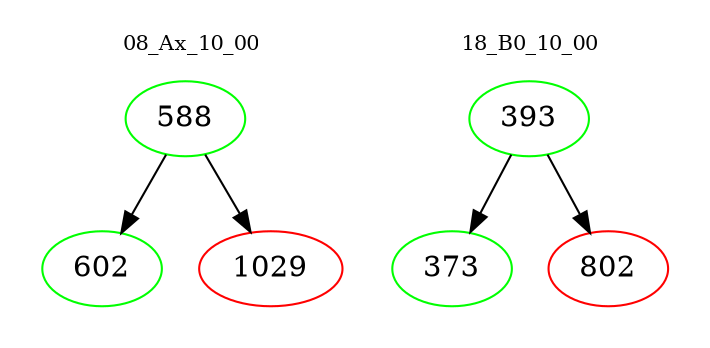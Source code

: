 digraph{
subgraph cluster_0 {
color = white
label = "08_Ax_10_00";
fontsize=10;
T0_588 [label="588", color="green"]
T0_588 -> T0_602 [color="black"]
T0_602 [label="602", color="green"]
T0_588 -> T0_1029 [color="black"]
T0_1029 [label="1029", color="red"]
}
subgraph cluster_1 {
color = white
label = "18_B0_10_00";
fontsize=10;
T1_393 [label="393", color="green"]
T1_393 -> T1_373 [color="black"]
T1_373 [label="373", color="green"]
T1_393 -> T1_802 [color="black"]
T1_802 [label="802", color="red"]
}
}
